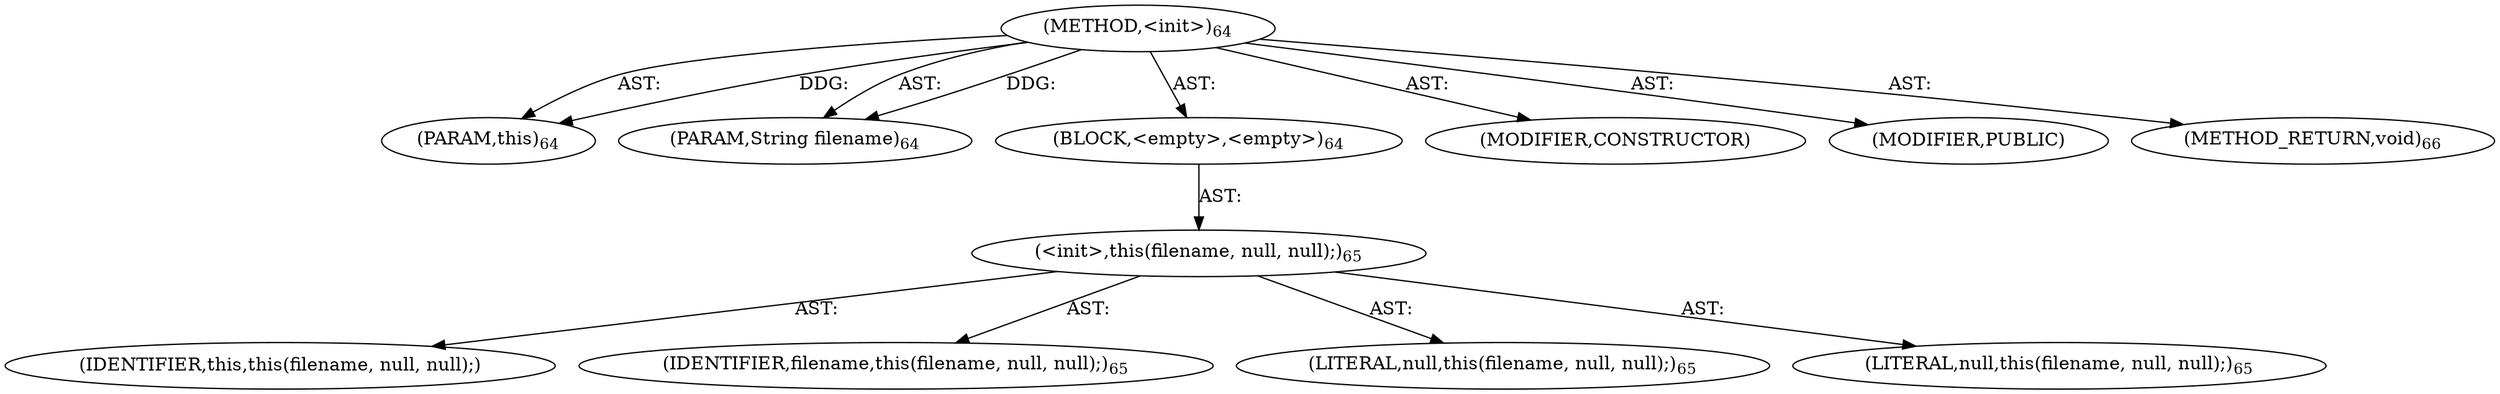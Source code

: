 digraph "&lt;init&gt;" {  
"111669149696" [label = <(METHOD,&lt;init&gt;)<SUB>64</SUB>> ]
"115964116992" [label = <(PARAM,this)<SUB>64</SUB>> ]
"115964116994" [label = <(PARAM,String filename)<SUB>64</SUB>> ]
"25769803776" [label = <(BLOCK,&lt;empty&gt;,&lt;empty&gt;)<SUB>64</SUB>> ]
"30064771072" [label = <(&lt;init&gt;,this(filename, null, null);)<SUB>65</SUB>> ]
"68719476736" [label = <(IDENTIFIER,this,this(filename, null, null);)> ]
"68719476738" [label = <(IDENTIFIER,filename,this(filename, null, null);)<SUB>65</SUB>> ]
"90194313216" [label = <(LITERAL,null,this(filename, null, null);)<SUB>65</SUB>> ]
"90194313217" [label = <(LITERAL,null,this(filename, null, null);)<SUB>65</SUB>> ]
"133143986176" [label = <(MODIFIER,CONSTRUCTOR)> ]
"133143986177" [label = <(MODIFIER,PUBLIC)> ]
"128849018880" [label = <(METHOD_RETURN,void)<SUB>66</SUB>> ]
  "111669149696" -> "115964116992"  [ label = "AST: "] 
  "111669149696" -> "115964116994"  [ label = "AST: "] 
  "111669149696" -> "25769803776"  [ label = "AST: "] 
  "111669149696" -> "133143986176"  [ label = "AST: "] 
  "111669149696" -> "133143986177"  [ label = "AST: "] 
  "111669149696" -> "128849018880"  [ label = "AST: "] 
  "25769803776" -> "30064771072"  [ label = "AST: "] 
  "30064771072" -> "68719476736"  [ label = "AST: "] 
  "30064771072" -> "68719476738"  [ label = "AST: "] 
  "30064771072" -> "90194313216"  [ label = "AST: "] 
  "30064771072" -> "90194313217"  [ label = "AST: "] 
  "111669149696" -> "115964116992"  [ label = "DDG: "] 
  "111669149696" -> "115964116994"  [ label = "DDG: "] 
}
